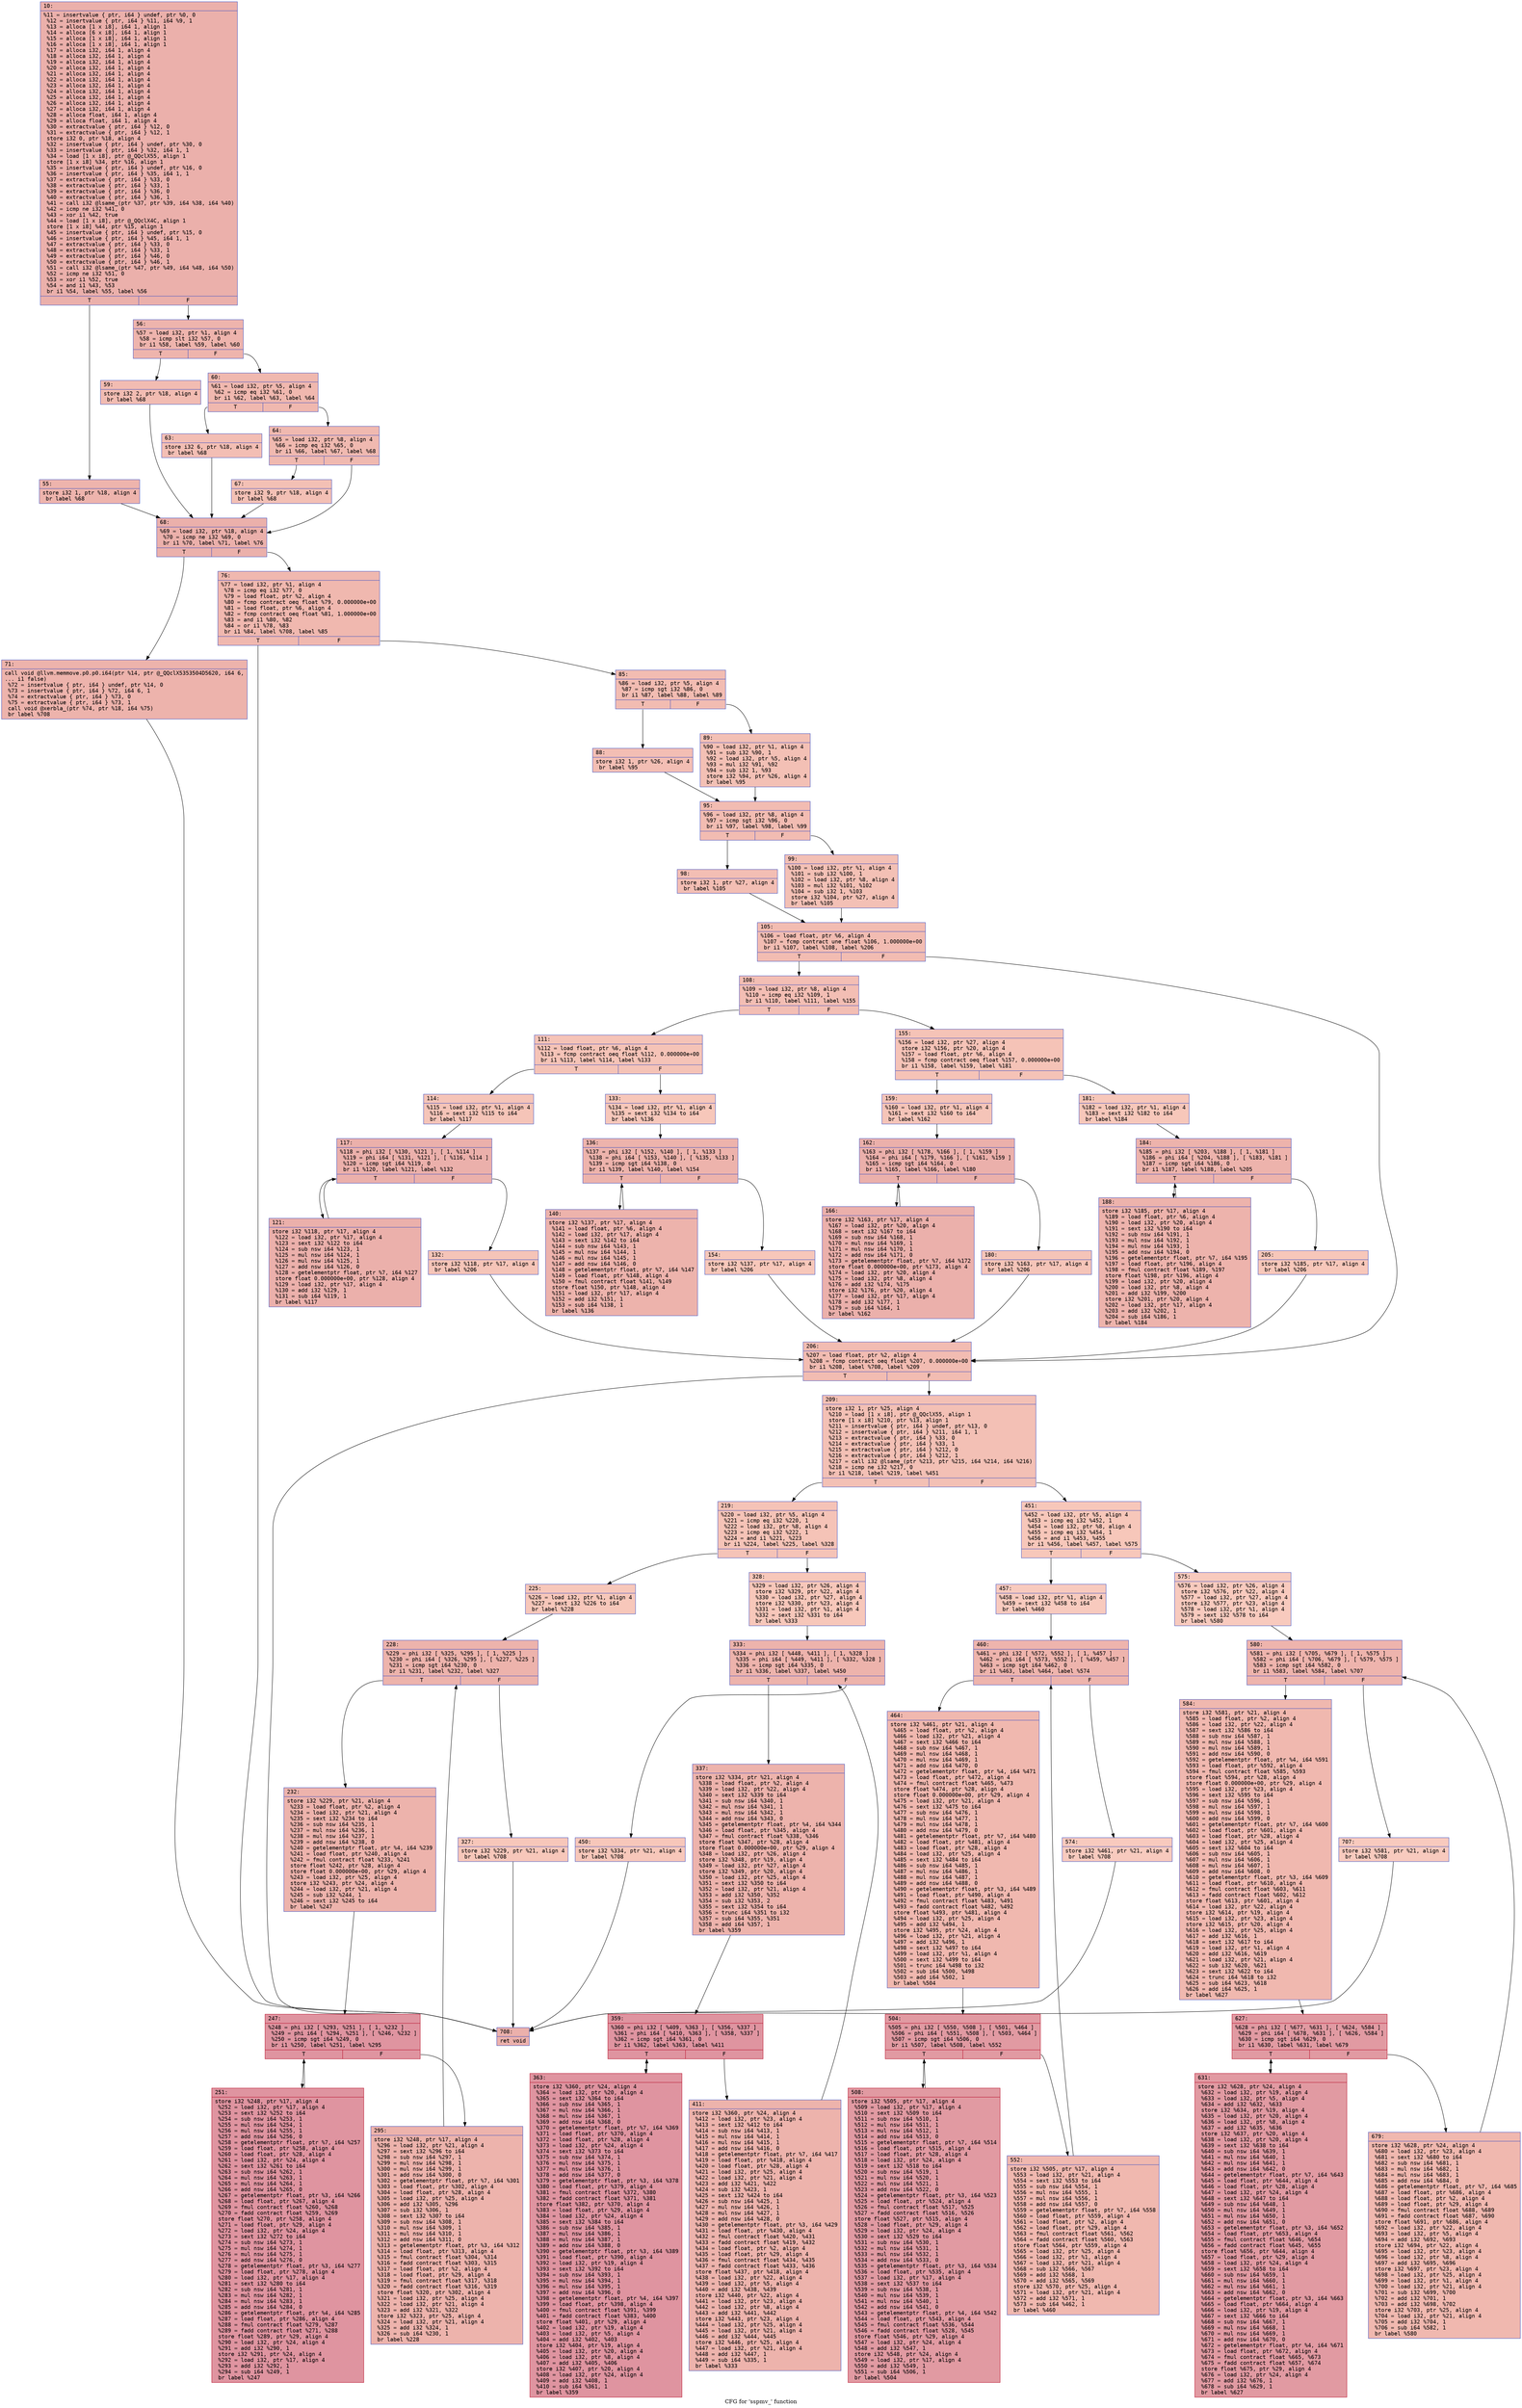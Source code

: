 digraph "CFG for 'sspmv_' function" {
	label="CFG for 'sspmv_' function";

	Node0x55ee104aeaa0 [shape=record,color="#3d50c3ff", style=filled, fillcolor="#d24b4070" fontname="Courier",label="{10:\l|  %11 = insertvalue \{ ptr, i64 \} undef, ptr %0, 0\l  %12 = insertvalue \{ ptr, i64 \} %11, i64 %9, 1\l  %13 = alloca [1 x i8], i64 1, align 1\l  %14 = alloca [6 x i8], i64 1, align 1\l  %15 = alloca [1 x i8], i64 1, align 1\l  %16 = alloca [1 x i8], i64 1, align 1\l  %17 = alloca i32, i64 1, align 4\l  %18 = alloca i32, i64 1, align 4\l  %19 = alloca i32, i64 1, align 4\l  %20 = alloca i32, i64 1, align 4\l  %21 = alloca i32, i64 1, align 4\l  %22 = alloca i32, i64 1, align 4\l  %23 = alloca i32, i64 1, align 4\l  %24 = alloca i32, i64 1, align 4\l  %25 = alloca i32, i64 1, align 4\l  %26 = alloca i32, i64 1, align 4\l  %27 = alloca i32, i64 1, align 4\l  %28 = alloca float, i64 1, align 4\l  %29 = alloca float, i64 1, align 4\l  %30 = extractvalue \{ ptr, i64 \} %12, 0\l  %31 = extractvalue \{ ptr, i64 \} %12, 1\l  store i32 0, ptr %18, align 4\l  %32 = insertvalue \{ ptr, i64 \} undef, ptr %30, 0\l  %33 = insertvalue \{ ptr, i64 \} %32, i64 1, 1\l  %34 = load [1 x i8], ptr @_QQclX55, align 1\l  store [1 x i8] %34, ptr %16, align 1\l  %35 = insertvalue \{ ptr, i64 \} undef, ptr %16, 0\l  %36 = insertvalue \{ ptr, i64 \} %35, i64 1, 1\l  %37 = extractvalue \{ ptr, i64 \} %33, 0\l  %38 = extractvalue \{ ptr, i64 \} %33, 1\l  %39 = extractvalue \{ ptr, i64 \} %36, 0\l  %40 = extractvalue \{ ptr, i64 \} %36, 1\l  %41 = call i32 @lsame_(ptr %37, ptr %39, i64 %38, i64 %40)\l  %42 = icmp ne i32 %41, 0\l  %43 = xor i1 %42, true\l  %44 = load [1 x i8], ptr @_QQclX4C, align 1\l  store [1 x i8] %44, ptr %15, align 1\l  %45 = insertvalue \{ ptr, i64 \} undef, ptr %15, 0\l  %46 = insertvalue \{ ptr, i64 \} %45, i64 1, 1\l  %47 = extractvalue \{ ptr, i64 \} %33, 0\l  %48 = extractvalue \{ ptr, i64 \} %33, 1\l  %49 = extractvalue \{ ptr, i64 \} %46, 0\l  %50 = extractvalue \{ ptr, i64 \} %46, 1\l  %51 = call i32 @lsame_(ptr %47, ptr %49, i64 %48, i64 %50)\l  %52 = icmp ne i32 %51, 0\l  %53 = xor i1 %52, true\l  %54 = and i1 %43, %53\l  br i1 %54, label %55, label %56\l|{<s0>T|<s1>F}}"];
	Node0x55ee104aeaa0:s0 -> Node0x55ee104b2850[tooltip="10 -> 55\nProbability 50.00%" ];
	Node0x55ee104aeaa0:s1 -> Node0x55ee104b28a0[tooltip="10 -> 56\nProbability 50.00%" ];
	Node0x55ee104b2850 [shape=record,color="#3d50c3ff", style=filled, fillcolor="#d8564670" fontname="Courier",label="{55:\l|  store i32 1, ptr %18, align 4\l  br label %68\l}"];
	Node0x55ee104b2850 -> Node0x55ee104b2a40[tooltip="55 -> 68\nProbability 100.00%" ];
	Node0x55ee104b28a0 [shape=record,color="#3d50c3ff", style=filled, fillcolor="#d8564670" fontname="Courier",label="{56:\l|  %57 = load i32, ptr %1, align 4\l  %58 = icmp slt i32 %57, 0\l  br i1 %58, label %59, label %60\l|{<s0>T|<s1>F}}"];
	Node0x55ee104b28a0:s0 -> Node0x55ee104b2c10[tooltip="56 -> 59\nProbability 37.50%" ];
	Node0x55ee104b28a0:s1 -> Node0x55ee104b2c60[tooltip="56 -> 60\nProbability 62.50%" ];
	Node0x55ee104b2c10 [shape=record,color="#3d50c3ff", style=filled, fillcolor="#e1675170" fontname="Courier",label="{59:\l|  store i32 2, ptr %18, align 4\l  br label %68\l}"];
	Node0x55ee104b2c10 -> Node0x55ee104b2a40[tooltip="59 -> 68\nProbability 100.00%" ];
	Node0x55ee104b2c60 [shape=record,color="#3d50c3ff", style=filled, fillcolor="#dc5d4a70" fontname="Courier",label="{60:\l|  %61 = load i32, ptr %5, align 4\l  %62 = icmp eq i32 %61, 0\l  br i1 %62, label %63, label %64\l|{<s0>T|<s1>F}}"];
	Node0x55ee104b2c60:s0 -> Node0x55ee104b2f80[tooltip="60 -> 63\nProbability 37.50%" ];
	Node0x55ee104b2c60:s1 -> Node0x55ee104b2fd0[tooltip="60 -> 64\nProbability 62.50%" ];
	Node0x55ee104b2f80 [shape=record,color="#3d50c3ff", style=filled, fillcolor="#e36c5570" fontname="Courier",label="{63:\l|  store i32 6, ptr %18, align 4\l  br label %68\l}"];
	Node0x55ee104b2f80 -> Node0x55ee104b2a40[tooltip="63 -> 68\nProbability 100.00%" ];
	Node0x55ee104b2fd0 [shape=record,color="#3d50c3ff", style=filled, fillcolor="#de614d70" fontname="Courier",label="{64:\l|  %65 = load i32, ptr %8, align 4\l  %66 = icmp eq i32 %65, 0\l  br i1 %66, label %67, label %68\l|{<s0>T|<s1>F}}"];
	Node0x55ee104b2fd0:s0 -> Node0x55ee104b32f0[tooltip="64 -> 67\nProbability 37.50%" ];
	Node0x55ee104b2fd0:s1 -> Node0x55ee104b2a40[tooltip="64 -> 68\nProbability 62.50%" ];
	Node0x55ee104b32f0 [shape=record,color="#3d50c3ff", style=filled, fillcolor="#e5705870" fontname="Courier",label="{67:\l|  store i32 9, ptr %18, align 4\l  br label %68\l}"];
	Node0x55ee104b32f0 -> Node0x55ee104b2a40[tooltip="67 -> 68\nProbability 100.00%" ];
	Node0x55ee104b2a40 [shape=record,color="#3d50c3ff", style=filled, fillcolor="#d24b4070" fontname="Courier",label="{68:\l|  %69 = load i32, ptr %18, align 4\l  %70 = icmp ne i32 %69, 0\l  br i1 %70, label %71, label %76\l|{<s0>T|<s1>F}}"];
	Node0x55ee104b2a40:s0 -> Node0x55ee104b3610[tooltip="68 -> 71\nProbability 62.50%" ];
	Node0x55ee104b2a40:s1 -> Node0x55ee104b3660[tooltip="68 -> 76\nProbability 37.50%" ];
	Node0x55ee104b3610 [shape=record,color="#3d50c3ff", style=filled, fillcolor="#d6524470" fontname="Courier",label="{71:\l|  call void @llvm.memmove.p0.p0.i64(ptr %14, ptr @_QQclX5353504D5620, i64 6,\l... i1 false)\l  %72 = insertvalue \{ ptr, i64 \} undef, ptr %14, 0\l  %73 = insertvalue \{ ptr, i64 \} %72, i64 6, 1\l  %74 = extractvalue \{ ptr, i64 \} %73, 0\l  %75 = extractvalue \{ ptr, i64 \} %73, 1\l  call void @xerbla_(ptr %74, ptr %18, i64 %75)\l  br label %708\l}"];
	Node0x55ee104b3610 -> Node0x55ee104b3c60[tooltip="71 -> 708\nProbability 100.00%" ];
	Node0x55ee104b3660 [shape=record,color="#3d50c3ff", style=filled, fillcolor="#dc5d4a70" fontname="Courier",label="{76:\l|  %77 = load i32, ptr %1, align 4\l  %78 = icmp eq i32 %77, 0\l  %79 = load float, ptr %2, align 4\l  %80 = fcmp contract oeq float %79, 0.000000e+00\l  %81 = load float, ptr %6, align 4\l  %82 = fcmp contract oeq float %81, 1.000000e+00\l  %83 = and i1 %80, %82\l  %84 = or i1 %78, %83\l  br i1 %84, label %708, label %85\l|{<s0>T|<s1>F}}"];
	Node0x55ee104b3660:s0 -> Node0x55ee104b3c60[tooltip="76 -> 708\nProbability 50.00%" ];
	Node0x55ee104b3660:s1 -> Node0x55ee104b4170[tooltip="76 -> 85\nProbability 50.00%" ];
	Node0x55ee104b4170 [shape=record,color="#3d50c3ff", style=filled, fillcolor="#e1675170" fontname="Courier",label="{85:\l|  %86 = load i32, ptr %5, align 4\l  %87 = icmp sgt i32 %86, 0\l  br i1 %87, label %88, label %89\l|{<s0>T|<s1>F}}"];
	Node0x55ee104b4170:s0 -> Node0x55ee104b4380[tooltip="85 -> 88\nProbability 62.50%" ];
	Node0x55ee104b4170:s1 -> Node0x55ee104b43d0[tooltip="85 -> 89\nProbability 37.50%" ];
	Node0x55ee104b4380 [shape=record,color="#3d50c3ff", style=filled, fillcolor="#e36c5570" fontname="Courier",label="{88:\l|  store i32 1, ptr %26, align 4\l  br label %95\l}"];
	Node0x55ee104b4380 -> Node0x55ee104b4570[tooltip="88 -> 95\nProbability 100.00%" ];
	Node0x55ee104b43d0 [shape=record,color="#3d50c3ff", style=filled, fillcolor="#e5705870" fontname="Courier",label="{89:\l|  %90 = load i32, ptr %1, align 4\l  %91 = sub i32 %90, 1\l  %92 = load i32, ptr %5, align 4\l  %93 = mul i32 %91, %92\l  %94 = sub i32 1, %93\l  store i32 %94, ptr %26, align 4\l  br label %95\l}"];
	Node0x55ee104b43d0 -> Node0x55ee104b4570[tooltip="89 -> 95\nProbability 100.00%" ];
	Node0x55ee104b4570 [shape=record,color="#3d50c3ff", style=filled, fillcolor="#e1675170" fontname="Courier",label="{95:\l|  %96 = load i32, ptr %8, align 4\l  %97 = icmp sgt i32 %96, 0\l  br i1 %97, label %98, label %99\l|{<s0>T|<s1>F}}"];
	Node0x55ee104b4570:s0 -> Node0x55ee104b1ca0[tooltip="95 -> 98\nProbability 62.50%" ];
	Node0x55ee104b4570:s1 -> Node0x55ee104b1cf0[tooltip="95 -> 99\nProbability 37.50%" ];
	Node0x55ee104b1ca0 [shape=record,color="#3d50c3ff", style=filled, fillcolor="#e36c5570" fontname="Courier",label="{98:\l|  store i32 1, ptr %27, align 4\l  br label %105\l}"];
	Node0x55ee104b1ca0 -> Node0x55ee104b1e90[tooltip="98 -> 105\nProbability 100.00%" ];
	Node0x55ee104b1cf0 [shape=record,color="#3d50c3ff", style=filled, fillcolor="#e5705870" fontname="Courier",label="{99:\l|  %100 = load i32, ptr %1, align 4\l  %101 = sub i32 %100, 1\l  %102 = load i32, ptr %8, align 4\l  %103 = mul i32 %101, %102\l  %104 = sub i32 1, %103\l  store i32 %104, ptr %27, align 4\l  br label %105\l}"];
	Node0x55ee104b1cf0 -> Node0x55ee104b1e90[tooltip="99 -> 105\nProbability 100.00%" ];
	Node0x55ee104b1e90 [shape=record,color="#3d50c3ff", style=filled, fillcolor="#e1675170" fontname="Courier",label="{105:\l|  %106 = load float, ptr %6, align 4\l  %107 = fcmp contract une float %106, 1.000000e+00\l  br i1 %107, label %108, label %206\l|{<s0>T|<s1>F}}"];
	Node0x55ee104b1e90:s0 -> Node0x55ee104b5a90[tooltip="105 -> 108\nProbability 62.50%" ];
	Node0x55ee104b1e90:s1 -> Node0x55ee104b5ae0[tooltip="105 -> 206\nProbability 37.50%" ];
	Node0x55ee104b5a90 [shape=record,color="#3d50c3ff", style=filled, fillcolor="#e36c5570" fontname="Courier",label="{108:\l|  %109 = load i32, ptr %8, align 4\l  %110 = icmp eq i32 %109, 1\l  br i1 %110, label %111, label %155\l|{<s0>T|<s1>F}}"];
	Node0x55ee104b5a90:s0 -> Node0x55ee104b5cf0[tooltip="108 -> 111\nProbability 50.00%" ];
	Node0x55ee104b5a90:s1 -> Node0x55ee104b5d40[tooltip="108 -> 155\nProbability 50.00%" ];
	Node0x55ee104b5cf0 [shape=record,color="#3d50c3ff", style=filled, fillcolor="#e8765c70" fontname="Courier",label="{111:\l|  %112 = load float, ptr %6, align 4\l  %113 = fcmp contract oeq float %112, 0.000000e+00\l  br i1 %113, label %114, label %133\l|{<s0>T|<s1>F}}"];
	Node0x55ee104b5cf0:s0 -> Node0x55ee104b5f50[tooltip="111 -> 114\nProbability 62.50%" ];
	Node0x55ee104b5cf0:s1 -> Node0x55ee104b5fa0[tooltip="111 -> 133\nProbability 37.50%" ];
	Node0x55ee104b5f50 [shape=record,color="#3d50c3ff", style=filled, fillcolor="#e97a5f70" fontname="Courier",label="{114:\l|  %115 = load i32, ptr %1, align 4\l  %116 = sext i32 %115 to i64\l  br label %117\l}"];
	Node0x55ee104b5f50 -> Node0x55ee104b6190[tooltip="114 -> 117\nProbability 100.00%" ];
	Node0x55ee104b6190 [shape=record,color="#3d50c3ff", style=filled, fillcolor="#d24b4070" fontname="Courier",label="{117:\l|  %118 = phi i32 [ %130, %121 ], [ 1, %114 ]\l  %119 = phi i64 [ %131, %121 ], [ %116, %114 ]\l  %120 = icmp sgt i64 %119, 0\l  br i1 %120, label %121, label %132\l|{<s0>T|<s1>F}}"];
	Node0x55ee104b6190:s0 -> Node0x55ee104b6250[tooltip="117 -> 121\nProbability 96.88%" ];
	Node0x55ee104b6190:s1 -> Node0x55ee104b64b0[tooltip="117 -> 132\nProbability 3.12%" ];
	Node0x55ee104b6250 [shape=record,color="#3d50c3ff", style=filled, fillcolor="#d24b4070" fontname="Courier",label="{121:\l|  store i32 %118, ptr %17, align 4\l  %122 = load i32, ptr %17, align 4\l  %123 = sext i32 %122 to i64\l  %124 = sub nsw i64 %123, 1\l  %125 = mul nsw i64 %124, 1\l  %126 = mul nsw i64 %125, 1\l  %127 = add nsw i64 %126, 0\l  %128 = getelementptr float, ptr %7, i64 %127\l  store float 0.000000e+00, ptr %128, align 4\l  %129 = load i32, ptr %17, align 4\l  %130 = add i32 %129, 1\l  %131 = sub i64 %119, 1\l  br label %117\l}"];
	Node0x55ee104b6250 -> Node0x55ee104b6190[tooltip="121 -> 117\nProbability 100.00%" ];
	Node0x55ee104b64b0 [shape=record,color="#3d50c3ff", style=filled, fillcolor="#e97a5f70" fontname="Courier",label="{132:\l|  store i32 %118, ptr %17, align 4\l  br label %206\l}"];
	Node0x55ee104b64b0 -> Node0x55ee104b5ae0[tooltip="132 -> 206\nProbability 100.00%" ];
	Node0x55ee104b5fa0 [shape=record,color="#3d50c3ff", style=filled, fillcolor="#ec7f6370" fontname="Courier",label="{133:\l|  %134 = load i32, ptr %1, align 4\l  %135 = sext i32 %134 to i64\l  br label %136\l}"];
	Node0x55ee104b5fa0 -> Node0x55ee104b6ed0[tooltip="133 -> 136\nProbability 100.00%" ];
	Node0x55ee104b6ed0 [shape=record,color="#3d50c3ff", style=filled, fillcolor="#d6524470" fontname="Courier",label="{136:\l|  %137 = phi i32 [ %152, %140 ], [ 1, %133 ]\l  %138 = phi i64 [ %153, %140 ], [ %135, %133 ]\l  %139 = icmp sgt i64 %138, 0\l  br i1 %139, label %140, label %154\l|{<s0>T|<s1>F}}"];
	Node0x55ee104b6ed0:s0 -> Node0x55ee104b6f90[tooltip="136 -> 140\nProbability 96.88%" ];
	Node0x55ee104b6ed0:s1 -> Node0x55ee104b71f0[tooltip="136 -> 154\nProbability 3.12%" ];
	Node0x55ee104b6f90 [shape=record,color="#3d50c3ff", style=filled, fillcolor="#d6524470" fontname="Courier",label="{140:\l|  store i32 %137, ptr %17, align 4\l  %141 = load float, ptr %6, align 4\l  %142 = load i32, ptr %17, align 4\l  %143 = sext i32 %142 to i64\l  %144 = sub nsw i64 %143, 1\l  %145 = mul nsw i64 %144, 1\l  %146 = mul nsw i64 %145, 1\l  %147 = add nsw i64 %146, 0\l  %148 = getelementptr float, ptr %7, i64 %147\l  %149 = load float, ptr %148, align 4\l  %150 = fmul contract float %141, %149\l  store float %150, ptr %148, align 4\l  %151 = load i32, ptr %17, align 4\l  %152 = add i32 %151, 1\l  %153 = sub i64 %138, 1\l  br label %136\l}"];
	Node0x55ee104b6f90 -> Node0x55ee104b6ed0[tooltip="140 -> 136\nProbability 100.00%" ];
	Node0x55ee104b71f0 [shape=record,color="#3d50c3ff", style=filled, fillcolor="#ec7f6370" fontname="Courier",label="{154:\l|  store i32 %137, ptr %17, align 4\l  br label %206\l}"];
	Node0x55ee104b71f0 -> Node0x55ee104b5ae0[tooltip="154 -> 206\nProbability 100.00%" ];
	Node0x55ee104b5d40 [shape=record,color="#3d50c3ff", style=filled, fillcolor="#e8765c70" fontname="Courier",label="{155:\l|  %156 = load i32, ptr %27, align 4\l  store i32 %156, ptr %20, align 4\l  %157 = load float, ptr %6, align 4\l  %158 = fcmp contract oeq float %157, 0.000000e+00\l  br i1 %158, label %159, label %181\l|{<s0>T|<s1>F}}"];
	Node0x55ee104b5d40:s0 -> Node0x55ee104b7ee0[tooltip="155 -> 159\nProbability 62.50%" ];
	Node0x55ee104b5d40:s1 -> Node0x55ee104b7f30[tooltip="155 -> 181\nProbability 37.50%" ];
	Node0x55ee104b7ee0 [shape=record,color="#3d50c3ff", style=filled, fillcolor="#e97a5f70" fontname="Courier",label="{159:\l|  %160 = load i32, ptr %1, align 4\l  %161 = sext i32 %160 to i64\l  br label %162\l}"];
	Node0x55ee104b7ee0 -> Node0x55ee104b8120[tooltip="159 -> 162\nProbability 100.00%" ];
	Node0x55ee104b8120 [shape=record,color="#3d50c3ff", style=filled, fillcolor="#d24b4070" fontname="Courier",label="{162:\l|  %163 = phi i32 [ %178, %166 ], [ 1, %159 ]\l  %164 = phi i64 [ %179, %166 ], [ %161, %159 ]\l  %165 = icmp sgt i64 %164, 0\l  br i1 %165, label %166, label %180\l|{<s0>T|<s1>F}}"];
	Node0x55ee104b8120:s0 -> Node0x55ee104b81e0[tooltip="162 -> 166\nProbability 96.88%" ];
	Node0x55ee104b8120:s1 -> Node0x55ee104b8440[tooltip="162 -> 180\nProbability 3.12%" ];
	Node0x55ee104b81e0 [shape=record,color="#3d50c3ff", style=filled, fillcolor="#d24b4070" fontname="Courier",label="{166:\l|  store i32 %163, ptr %17, align 4\l  %167 = load i32, ptr %20, align 4\l  %168 = sext i32 %167 to i64\l  %169 = sub nsw i64 %168, 1\l  %170 = mul nsw i64 %169, 1\l  %171 = mul nsw i64 %170, 1\l  %172 = add nsw i64 %171, 0\l  %173 = getelementptr float, ptr %7, i64 %172\l  store float 0.000000e+00, ptr %173, align 4\l  %174 = load i32, ptr %20, align 4\l  %175 = load i32, ptr %8, align 4\l  %176 = add i32 %174, %175\l  store i32 %176, ptr %20, align 4\l  %177 = load i32, ptr %17, align 4\l  %178 = add i32 %177, 1\l  %179 = sub i64 %164, 1\l  br label %162\l}"];
	Node0x55ee104b81e0 -> Node0x55ee104b8120[tooltip="166 -> 162\nProbability 100.00%" ];
	Node0x55ee104b8440 [shape=record,color="#3d50c3ff", style=filled, fillcolor="#e97a5f70" fontname="Courier",label="{180:\l|  store i32 %163, ptr %17, align 4\l  br label %206\l}"];
	Node0x55ee104b8440 -> Node0x55ee104b5ae0[tooltip="180 -> 206\nProbability 100.00%" ];
	Node0x55ee104b7f30 [shape=record,color="#3d50c3ff", style=filled, fillcolor="#ec7f6370" fontname="Courier",label="{181:\l|  %182 = load i32, ptr %1, align 4\l  %183 = sext i32 %182 to i64\l  br label %184\l}"];
	Node0x55ee104b7f30 -> Node0x55ee104b9090[tooltip="181 -> 184\nProbability 100.00%" ];
	Node0x55ee104b9090 [shape=record,color="#3d50c3ff", style=filled, fillcolor="#d6524470" fontname="Courier",label="{184:\l|  %185 = phi i32 [ %203, %188 ], [ 1, %181 ]\l  %186 = phi i64 [ %204, %188 ], [ %183, %181 ]\l  %187 = icmp sgt i64 %186, 0\l  br i1 %187, label %188, label %205\l|{<s0>T|<s1>F}}"];
	Node0x55ee104b9090:s0 -> Node0x55ee104b9150[tooltip="184 -> 188\nProbability 96.88%" ];
	Node0x55ee104b9090:s1 -> Node0x55ee104b93b0[tooltip="184 -> 205\nProbability 3.12%" ];
	Node0x55ee104b9150 [shape=record,color="#3d50c3ff", style=filled, fillcolor="#d6524470" fontname="Courier",label="{188:\l|  store i32 %185, ptr %17, align 4\l  %189 = load float, ptr %6, align 4\l  %190 = load i32, ptr %20, align 4\l  %191 = sext i32 %190 to i64\l  %192 = sub nsw i64 %191, 1\l  %193 = mul nsw i64 %192, 1\l  %194 = mul nsw i64 %193, 1\l  %195 = add nsw i64 %194, 0\l  %196 = getelementptr float, ptr %7, i64 %195\l  %197 = load float, ptr %196, align 4\l  %198 = fmul contract float %189, %197\l  store float %198, ptr %196, align 4\l  %199 = load i32, ptr %20, align 4\l  %200 = load i32, ptr %8, align 4\l  %201 = add i32 %199, %200\l  store i32 %201, ptr %20, align 4\l  %202 = load i32, ptr %17, align 4\l  %203 = add i32 %202, 1\l  %204 = sub i64 %186, 1\l  br label %184\l}"];
	Node0x55ee104b9150 -> Node0x55ee104b9090[tooltip="188 -> 184\nProbability 100.00%" ];
	Node0x55ee104b93b0 [shape=record,color="#3d50c3ff", style=filled, fillcolor="#ec7f6370" fontname="Courier",label="{205:\l|  store i32 %185, ptr %17, align 4\l  br label %206\l}"];
	Node0x55ee104b93b0 -> Node0x55ee104b5ae0[tooltip="205 -> 206\nProbability 100.00%" ];
	Node0x55ee104b5ae0 [shape=record,color="#3d50c3ff", style=filled, fillcolor="#e1675170" fontname="Courier",label="{206:\l|  %207 = load float, ptr %2, align 4\l  %208 = fcmp contract oeq float %207, 0.000000e+00\l  br i1 %208, label %708, label %209\l|{<s0>T|<s1>F}}"];
	Node0x55ee104b5ae0:s0 -> Node0x55ee104b3c60[tooltip="206 -> 708\nProbability 62.50%" ];
	Node0x55ee104b5ae0:s1 -> Node0x55ee104b54e0[tooltip="206 -> 209\nProbability 37.50%" ];
	Node0x55ee104b54e0 [shape=record,color="#3d50c3ff", style=filled, fillcolor="#e5705870" fontname="Courier",label="{209:\l|  store i32 1, ptr %25, align 4\l  %210 = load [1 x i8], ptr @_QQclX55, align 1\l  store [1 x i8] %210, ptr %13, align 1\l  %211 = insertvalue \{ ptr, i64 \} undef, ptr %13, 0\l  %212 = insertvalue \{ ptr, i64 \} %211, i64 1, 1\l  %213 = extractvalue \{ ptr, i64 \} %33, 0\l  %214 = extractvalue \{ ptr, i64 \} %33, 1\l  %215 = extractvalue \{ ptr, i64 \} %212, 0\l  %216 = extractvalue \{ ptr, i64 \} %212, 1\l  %217 = call i32 @lsame_(ptr %213, ptr %215, i64 %214, i64 %216)\l  %218 = icmp ne i32 %217, 0\l  br i1 %218, label %219, label %451\l|{<s0>T|<s1>F}}"];
	Node0x55ee104b54e0:s0 -> Node0x55ee104bba10[tooltip="209 -> 219\nProbability 62.50%" ];
	Node0x55ee104b54e0:s1 -> Node0x55ee104bba60[tooltip="209 -> 451\nProbability 37.50%" ];
	Node0x55ee104bba10 [shape=record,color="#3d50c3ff", style=filled, fillcolor="#e8765c70" fontname="Courier",label="{219:\l|  %220 = load i32, ptr %5, align 4\l  %221 = icmp eq i32 %220, 1\l  %222 = load i32, ptr %8, align 4\l  %223 = icmp eq i32 %222, 1\l  %224 = and i1 %221, %223\l  br i1 %224, label %225, label %328\l|{<s0>T|<s1>F}}"];
	Node0x55ee104bba10:s0 -> Node0x55ee104bbe10[tooltip="219 -> 225\nProbability 50.00%" ];
	Node0x55ee104bba10:s1 -> Node0x55ee104bbe60[tooltip="219 -> 328\nProbability 50.00%" ];
	Node0x55ee104bbe10 [shape=record,color="#3d50c3ff", style=filled, fillcolor="#ec7f6370" fontname="Courier",label="{225:\l|  %226 = load i32, ptr %1, align 4\l  %227 = sext i32 %226 to i64\l  br label %228\l}"];
	Node0x55ee104bbe10 -> Node0x55ee104bc050[tooltip="225 -> 228\nProbability 100.00%" ];
	Node0x55ee104bc050 [shape=record,color="#3d50c3ff", style=filled, fillcolor="#d6524470" fontname="Courier",label="{228:\l|  %229 = phi i32 [ %325, %295 ], [ 1, %225 ]\l  %230 = phi i64 [ %326, %295 ], [ %227, %225 ]\l  %231 = icmp sgt i64 %230, 0\l  br i1 %231, label %232, label %327\l|{<s0>T|<s1>F}}"];
	Node0x55ee104bc050:s0 -> Node0x55ee104bc370[tooltip="228 -> 232\nProbability 96.88%" ];
	Node0x55ee104bc050:s1 -> Node0x55ee104bc3c0[tooltip="228 -> 327\nProbability 3.12%" ];
	Node0x55ee104bc370 [shape=record,color="#3d50c3ff", style=filled, fillcolor="#d6524470" fontname="Courier",label="{232:\l|  store i32 %229, ptr %21, align 4\l  %233 = load float, ptr %2, align 4\l  %234 = load i32, ptr %21, align 4\l  %235 = sext i32 %234 to i64\l  %236 = sub nsw i64 %235, 1\l  %237 = mul nsw i64 %236, 1\l  %238 = mul nsw i64 %237, 1\l  %239 = add nsw i64 %238, 0\l  %240 = getelementptr float, ptr %4, i64 %239\l  %241 = load float, ptr %240, align 4\l  %242 = fmul contract float %233, %241\l  store float %242, ptr %28, align 4\l  store float 0.000000e+00, ptr %29, align 4\l  %243 = load i32, ptr %25, align 4\l  store i32 %243, ptr %24, align 4\l  %244 = load i32, ptr %21, align 4\l  %245 = sub i32 %244, 1\l  %246 = sext i32 %245 to i64\l  br label %247\l}"];
	Node0x55ee104bc370 -> Node0x55ee104bcea0[tooltip="232 -> 247\nProbability 100.00%" ];
	Node0x55ee104bcea0 [shape=record,color="#b70d28ff", style=filled, fillcolor="#b70d2870" fontname="Courier",label="{247:\l|  %248 = phi i32 [ %293, %251 ], [ 1, %232 ]\l  %249 = phi i64 [ %294, %251 ], [ %246, %232 ]\l  %250 = icmp sgt i64 %249, 0\l  br i1 %250, label %251, label %295\l|{<s0>T|<s1>F}}"];
	Node0x55ee104bcea0:s0 -> Node0x55ee104bcf60[tooltip="247 -> 251\nProbability 96.88%" ];
	Node0x55ee104bcea0:s1 -> Node0x55ee104bc110[tooltip="247 -> 295\nProbability 3.12%" ];
	Node0x55ee104bcf60 [shape=record,color="#b70d28ff", style=filled, fillcolor="#b70d2870" fontname="Courier",label="{251:\l|  store i32 %248, ptr %17, align 4\l  %252 = load i32, ptr %17, align 4\l  %253 = sext i32 %252 to i64\l  %254 = sub nsw i64 %253, 1\l  %255 = mul nsw i64 %254, 1\l  %256 = mul nsw i64 %255, 1\l  %257 = add nsw i64 %256, 0\l  %258 = getelementptr float, ptr %7, i64 %257\l  %259 = load float, ptr %258, align 4\l  %260 = load float, ptr %28, align 4\l  %261 = load i32, ptr %24, align 4\l  %262 = sext i32 %261 to i64\l  %263 = sub nsw i64 %262, 1\l  %264 = mul nsw i64 %263, 1\l  %265 = mul nsw i64 %264, 1\l  %266 = add nsw i64 %265, 0\l  %267 = getelementptr float, ptr %3, i64 %266\l  %268 = load float, ptr %267, align 4\l  %269 = fmul contract float %260, %268\l  %270 = fadd contract float %259, %269\l  store float %270, ptr %258, align 4\l  %271 = load float, ptr %29, align 4\l  %272 = load i32, ptr %24, align 4\l  %273 = sext i32 %272 to i64\l  %274 = sub nsw i64 %273, 1\l  %275 = mul nsw i64 %274, 1\l  %276 = mul nsw i64 %275, 1\l  %277 = add nsw i64 %276, 0\l  %278 = getelementptr float, ptr %3, i64 %277\l  %279 = load float, ptr %278, align 4\l  %280 = load i32, ptr %17, align 4\l  %281 = sext i32 %280 to i64\l  %282 = sub nsw i64 %281, 1\l  %283 = mul nsw i64 %282, 1\l  %284 = mul nsw i64 %283, 1\l  %285 = add nsw i64 %284, 0\l  %286 = getelementptr float, ptr %4, i64 %285\l  %287 = load float, ptr %286, align 4\l  %288 = fmul contract float %279, %287\l  %289 = fadd contract float %271, %288\l  store float %289, ptr %29, align 4\l  %290 = load i32, ptr %24, align 4\l  %291 = add i32 %290, 1\l  store i32 %291, ptr %24, align 4\l  %292 = load i32, ptr %17, align 4\l  %293 = add i32 %292, 1\l  %294 = sub i64 %249, 1\l  br label %247\l}"];
	Node0x55ee104bcf60 -> Node0x55ee104bcea0[tooltip="251 -> 247\nProbability 100.00%" ];
	Node0x55ee104bc110 [shape=record,color="#3d50c3ff", style=filled, fillcolor="#d6524470" fontname="Courier",label="{295:\l|  store i32 %248, ptr %17, align 4\l  %296 = load i32, ptr %21, align 4\l  %297 = sext i32 %296 to i64\l  %298 = sub nsw i64 %297, 1\l  %299 = mul nsw i64 %298, 1\l  %300 = mul nsw i64 %299, 1\l  %301 = add nsw i64 %300, 0\l  %302 = getelementptr float, ptr %7, i64 %301\l  %303 = load float, ptr %302, align 4\l  %304 = load float, ptr %28, align 4\l  %305 = load i32, ptr %25, align 4\l  %306 = add i32 %305, %296\l  %307 = sub i32 %306, 1\l  %308 = sext i32 %307 to i64\l  %309 = sub nsw i64 %308, 1\l  %310 = mul nsw i64 %309, 1\l  %311 = mul nsw i64 %310, 1\l  %312 = add nsw i64 %311, 0\l  %313 = getelementptr float, ptr %3, i64 %312\l  %314 = load float, ptr %313, align 4\l  %315 = fmul contract float %304, %314\l  %316 = fadd contract float %303, %315\l  %317 = load float, ptr %2, align 4\l  %318 = load float, ptr %29, align 4\l  %319 = fmul contract float %317, %318\l  %320 = fadd contract float %316, %319\l  store float %320, ptr %302, align 4\l  %321 = load i32, ptr %25, align 4\l  %322 = load i32, ptr %21, align 4\l  %323 = add i32 %321, %322\l  store i32 %323, ptr %25, align 4\l  %324 = load i32, ptr %21, align 4\l  %325 = add i32 %324, 1\l  %326 = sub i64 %230, 1\l  br label %228\l}"];
	Node0x55ee104bc110 -> Node0x55ee104bc050[tooltip="295 -> 228\nProbability 100.00%" ];
	Node0x55ee104bc3c0 [shape=record,color="#3d50c3ff", style=filled, fillcolor="#ec7f6370" fontname="Courier",label="{327:\l|  store i32 %229, ptr %21, align 4\l  br label %708\l}"];
	Node0x55ee104bc3c0 -> Node0x55ee104b3c60[tooltip="327 -> 708\nProbability 100.00%" ];
	Node0x55ee104bbe60 [shape=record,color="#3d50c3ff", style=filled, fillcolor="#ec7f6370" fontname="Courier",label="{328:\l|  %329 = load i32, ptr %26, align 4\l  store i32 %329, ptr %22, align 4\l  %330 = load i32, ptr %27, align 4\l  store i32 %330, ptr %23, align 4\l  %331 = load i32, ptr %1, align 4\l  %332 = sext i32 %331 to i64\l  br label %333\l}"];
	Node0x55ee104bbe60 -> Node0x55ee104c03d0[tooltip="328 -> 333\nProbability 100.00%" ];
	Node0x55ee104c03d0 [shape=record,color="#3d50c3ff", style=filled, fillcolor="#d6524470" fontname="Courier",label="{333:\l|  %334 = phi i32 [ %448, %411 ], [ 1, %328 ]\l  %335 = phi i64 [ %449, %411 ], [ %332, %328 ]\l  %336 = icmp sgt i64 %335, 0\l  br i1 %336, label %337, label %450\l|{<s0>T|<s1>F}}"];
	Node0x55ee104c03d0:s0 -> Node0x55ee104c06f0[tooltip="333 -> 337\nProbability 96.88%" ];
	Node0x55ee104c03d0:s1 -> Node0x55ee104c0740[tooltip="333 -> 450\nProbability 3.12%" ];
	Node0x55ee104c06f0 [shape=record,color="#3d50c3ff", style=filled, fillcolor="#d6524470" fontname="Courier",label="{337:\l|  store i32 %334, ptr %21, align 4\l  %338 = load float, ptr %2, align 4\l  %339 = load i32, ptr %22, align 4\l  %340 = sext i32 %339 to i64\l  %341 = sub nsw i64 %340, 1\l  %342 = mul nsw i64 %341, 1\l  %343 = mul nsw i64 %342, 1\l  %344 = add nsw i64 %343, 0\l  %345 = getelementptr float, ptr %4, i64 %344\l  %346 = load float, ptr %345, align 4\l  %347 = fmul contract float %338, %346\l  store float %347, ptr %28, align 4\l  store float 0.000000e+00, ptr %29, align 4\l  %348 = load i32, ptr %26, align 4\l  store i32 %348, ptr %19, align 4\l  %349 = load i32, ptr %27, align 4\l  store i32 %349, ptr %20, align 4\l  %350 = load i32, ptr %25, align 4\l  %351 = sext i32 %350 to i64\l  %352 = load i32, ptr %21, align 4\l  %353 = add i32 %350, %352\l  %354 = sub i32 %353, 2\l  %355 = sext i32 %354 to i64\l  %356 = trunc i64 %351 to i32\l  %357 = sub i64 %355, %351\l  %358 = add i64 %357, 1\l  br label %359\l}"];
	Node0x55ee104c06f0 -> Node0x55ee104c1650[tooltip="337 -> 359\nProbability 100.00%" ];
	Node0x55ee104c1650 [shape=record,color="#b70d28ff", style=filled, fillcolor="#b70d2870" fontname="Courier",label="{359:\l|  %360 = phi i32 [ %409, %363 ], [ %356, %337 ]\l  %361 = phi i64 [ %410, %363 ], [ %358, %337 ]\l  %362 = icmp sgt i64 %361, 0\l  br i1 %362, label %363, label %411\l|{<s0>T|<s1>F}}"];
	Node0x55ee104c1650:s0 -> Node0x55ee104c1710[tooltip="359 -> 363\nProbability 96.88%" ];
	Node0x55ee104c1650:s1 -> Node0x55ee104c0490[tooltip="359 -> 411\nProbability 3.12%" ];
	Node0x55ee104c1710 [shape=record,color="#b70d28ff", style=filled, fillcolor="#b70d2870" fontname="Courier",label="{363:\l|  store i32 %360, ptr %24, align 4\l  %364 = load i32, ptr %20, align 4\l  %365 = sext i32 %364 to i64\l  %366 = sub nsw i64 %365, 1\l  %367 = mul nsw i64 %366, 1\l  %368 = mul nsw i64 %367, 1\l  %369 = add nsw i64 %368, 0\l  %370 = getelementptr float, ptr %7, i64 %369\l  %371 = load float, ptr %370, align 4\l  %372 = load float, ptr %28, align 4\l  %373 = load i32, ptr %24, align 4\l  %374 = sext i32 %373 to i64\l  %375 = sub nsw i64 %374, 1\l  %376 = mul nsw i64 %375, 1\l  %377 = mul nsw i64 %376, 1\l  %378 = add nsw i64 %377, 0\l  %379 = getelementptr float, ptr %3, i64 %378\l  %380 = load float, ptr %379, align 4\l  %381 = fmul contract float %372, %380\l  %382 = fadd contract float %371, %381\l  store float %382, ptr %370, align 4\l  %383 = load float, ptr %29, align 4\l  %384 = load i32, ptr %24, align 4\l  %385 = sext i32 %384 to i64\l  %386 = sub nsw i64 %385, 1\l  %387 = mul nsw i64 %386, 1\l  %388 = mul nsw i64 %387, 1\l  %389 = add nsw i64 %388, 0\l  %390 = getelementptr float, ptr %3, i64 %389\l  %391 = load float, ptr %390, align 4\l  %392 = load i32, ptr %19, align 4\l  %393 = sext i32 %392 to i64\l  %394 = sub nsw i64 %393, 1\l  %395 = mul nsw i64 %394, 1\l  %396 = mul nsw i64 %395, 1\l  %397 = add nsw i64 %396, 0\l  %398 = getelementptr float, ptr %4, i64 %397\l  %399 = load float, ptr %398, align 4\l  %400 = fmul contract float %391, %399\l  %401 = fadd contract float %383, %400\l  store float %401, ptr %29, align 4\l  %402 = load i32, ptr %19, align 4\l  %403 = load i32, ptr %5, align 4\l  %404 = add i32 %402, %403\l  store i32 %404, ptr %19, align 4\l  %405 = load i32, ptr %20, align 4\l  %406 = load i32, ptr %8, align 4\l  %407 = add i32 %405, %406\l  store i32 %407, ptr %20, align 4\l  %408 = load i32, ptr %24, align 4\l  %409 = add i32 %408, 1\l  %410 = sub i64 %361, 1\l  br label %359\l}"];
	Node0x55ee104c1710 -> Node0x55ee104c1650[tooltip="363 -> 359\nProbability 100.00%" ];
	Node0x55ee104c0490 [shape=record,color="#3d50c3ff", style=filled, fillcolor="#d6524470" fontname="Courier",label="{411:\l|  store i32 %360, ptr %24, align 4\l  %412 = load i32, ptr %23, align 4\l  %413 = sext i32 %412 to i64\l  %414 = sub nsw i64 %413, 1\l  %415 = mul nsw i64 %414, 1\l  %416 = mul nsw i64 %415, 1\l  %417 = add nsw i64 %416, 0\l  %418 = getelementptr float, ptr %7, i64 %417\l  %419 = load float, ptr %418, align 4\l  %420 = load float, ptr %28, align 4\l  %421 = load i32, ptr %25, align 4\l  %422 = load i32, ptr %21, align 4\l  %423 = add i32 %421, %422\l  %424 = sub i32 %423, 1\l  %425 = sext i32 %424 to i64\l  %426 = sub nsw i64 %425, 1\l  %427 = mul nsw i64 %426, 1\l  %428 = mul nsw i64 %427, 1\l  %429 = add nsw i64 %428, 0\l  %430 = getelementptr float, ptr %3, i64 %429\l  %431 = load float, ptr %430, align 4\l  %432 = fmul contract float %420, %431\l  %433 = fadd contract float %419, %432\l  %434 = load float, ptr %2, align 4\l  %435 = load float, ptr %29, align 4\l  %436 = fmul contract float %434, %435\l  %437 = fadd contract float %433, %436\l  store float %437, ptr %418, align 4\l  %438 = load i32, ptr %22, align 4\l  %439 = load i32, ptr %5, align 4\l  %440 = add i32 %438, %439\l  store i32 %440, ptr %22, align 4\l  %441 = load i32, ptr %23, align 4\l  %442 = load i32, ptr %8, align 4\l  %443 = add i32 %441, %442\l  store i32 %443, ptr %23, align 4\l  %444 = load i32, ptr %25, align 4\l  %445 = load i32, ptr %21, align 4\l  %446 = add i32 %444, %445\l  store i32 %446, ptr %25, align 4\l  %447 = load i32, ptr %21, align 4\l  %448 = add i32 %447, 1\l  %449 = sub i64 %335, 1\l  br label %333\l}"];
	Node0x55ee104c0490 -> Node0x55ee104c03d0[tooltip="411 -> 333\nProbability 100.00%" ];
	Node0x55ee104c0740 [shape=record,color="#3d50c3ff", style=filled, fillcolor="#ec7f6370" fontname="Courier",label="{450:\l|  store i32 %334, ptr %21, align 4\l  br label %708\l}"];
	Node0x55ee104c0740 -> Node0x55ee104b3c60[tooltip="450 -> 708\nProbability 100.00%" ];
	Node0x55ee104bba60 [shape=record,color="#3d50c3ff", style=filled, fillcolor="#ec7f6370" fontname="Courier",label="{451:\l|  %452 = load i32, ptr %5, align 4\l  %453 = icmp eq i32 %452, 1\l  %454 = load i32, ptr %8, align 4\l  %455 = icmp eq i32 %454, 1\l  %456 = and i1 %453, %455\l  br i1 %456, label %457, label %575\l|{<s0>T|<s1>F}}"];
	Node0x55ee104bba60:s0 -> Node0x55ee104c72c0[tooltip="451 -> 457\nProbability 50.00%" ];
	Node0x55ee104bba60:s1 -> Node0x55ee104c7310[tooltip="451 -> 575\nProbability 50.00%" ];
	Node0x55ee104c72c0 [shape=record,color="#3d50c3ff", style=filled, fillcolor="#ef886b70" fontname="Courier",label="{457:\l|  %458 = load i32, ptr %1, align 4\l  %459 = sext i32 %458 to i64\l  br label %460\l}"];
	Node0x55ee104c72c0 -> Node0x55ee104c7500[tooltip="457 -> 460\nProbability 100.00%" ];
	Node0x55ee104c7500 [shape=record,color="#3d50c3ff", style=filled, fillcolor="#d8564670" fontname="Courier",label="{460:\l|  %461 = phi i32 [ %572, %552 ], [ 1, %457 ]\l  %462 = phi i64 [ %573, %552 ], [ %459, %457 ]\l  %463 = icmp sgt i64 %462, 0\l  br i1 %463, label %464, label %574\l|{<s0>T|<s1>F}}"];
	Node0x55ee104c7500:s0 -> Node0x55ee104c7820[tooltip="460 -> 464\nProbability 96.88%" ];
	Node0x55ee104c7500:s1 -> Node0x55ee104c7870[tooltip="460 -> 574\nProbability 3.12%" ];
	Node0x55ee104c7820 [shape=record,color="#3d50c3ff", style=filled, fillcolor="#dc5d4a70" fontname="Courier",label="{464:\l|  store i32 %461, ptr %21, align 4\l  %465 = load float, ptr %2, align 4\l  %466 = load i32, ptr %21, align 4\l  %467 = sext i32 %466 to i64\l  %468 = sub nsw i64 %467, 1\l  %469 = mul nsw i64 %468, 1\l  %470 = mul nsw i64 %469, 1\l  %471 = add nsw i64 %470, 0\l  %472 = getelementptr float, ptr %4, i64 %471\l  %473 = load float, ptr %472, align 4\l  %474 = fmul contract float %465, %473\l  store float %474, ptr %28, align 4\l  store float 0.000000e+00, ptr %29, align 4\l  %475 = load i32, ptr %21, align 4\l  %476 = sext i32 %475 to i64\l  %477 = sub nsw i64 %476, 1\l  %478 = mul nsw i64 %477, 1\l  %479 = mul nsw i64 %478, 1\l  %480 = add nsw i64 %479, 0\l  %481 = getelementptr float, ptr %7, i64 %480\l  %482 = load float, ptr %481, align 4\l  %483 = load float, ptr %28, align 4\l  %484 = load i32, ptr %25, align 4\l  %485 = sext i32 %484 to i64\l  %486 = sub nsw i64 %485, 1\l  %487 = mul nsw i64 %486, 1\l  %488 = mul nsw i64 %487, 1\l  %489 = add nsw i64 %488, 0\l  %490 = getelementptr float, ptr %3, i64 %489\l  %491 = load float, ptr %490, align 4\l  %492 = fmul contract float %483, %491\l  %493 = fadd contract float %482, %492\l  store float %493, ptr %481, align 4\l  %494 = load i32, ptr %25, align 4\l  %495 = add i32 %494, 1\l  store i32 %495, ptr %24, align 4\l  %496 = load i32, ptr %21, align 4\l  %497 = add i32 %496, 1\l  %498 = sext i32 %497 to i64\l  %499 = load i32, ptr %1, align 4\l  %500 = sext i32 %499 to i64\l  %501 = trunc i64 %498 to i32\l  %502 = sub i64 %500, %498\l  %503 = add i64 %502, 1\l  br label %504\l}"];
	Node0x55ee104c7820 -> Node0x55ee104c9140[tooltip="464 -> 504\nProbability 100.00%" ];
	Node0x55ee104c9140 [shape=record,color="#b70d28ff", style=filled, fillcolor="#bb1b2c70" fontname="Courier",label="{504:\l|  %505 = phi i32 [ %550, %508 ], [ %501, %464 ]\l  %506 = phi i64 [ %551, %508 ], [ %503, %464 ]\l  %507 = icmp sgt i64 %506, 0\l  br i1 %507, label %508, label %552\l|{<s0>T|<s1>F}}"];
	Node0x55ee104c9140:s0 -> Node0x55ee104c9200[tooltip="504 -> 508\nProbability 96.88%" ];
	Node0x55ee104c9140:s1 -> Node0x55ee104c75c0[tooltip="504 -> 552\nProbability 3.12%" ];
	Node0x55ee104c9200 [shape=record,color="#b70d28ff", style=filled, fillcolor="#bb1b2c70" fontname="Courier",label="{508:\l|  store i32 %505, ptr %17, align 4\l  %509 = load i32, ptr %17, align 4\l  %510 = sext i32 %509 to i64\l  %511 = sub nsw i64 %510, 1\l  %512 = mul nsw i64 %511, 1\l  %513 = mul nsw i64 %512, 1\l  %514 = add nsw i64 %513, 0\l  %515 = getelementptr float, ptr %7, i64 %514\l  %516 = load float, ptr %515, align 4\l  %517 = load float, ptr %28, align 4\l  %518 = load i32, ptr %24, align 4\l  %519 = sext i32 %518 to i64\l  %520 = sub nsw i64 %519, 1\l  %521 = mul nsw i64 %520, 1\l  %522 = mul nsw i64 %521, 1\l  %523 = add nsw i64 %522, 0\l  %524 = getelementptr float, ptr %3, i64 %523\l  %525 = load float, ptr %524, align 4\l  %526 = fmul contract float %517, %525\l  %527 = fadd contract float %516, %526\l  store float %527, ptr %515, align 4\l  %528 = load float, ptr %29, align 4\l  %529 = load i32, ptr %24, align 4\l  %530 = sext i32 %529 to i64\l  %531 = sub nsw i64 %530, 1\l  %532 = mul nsw i64 %531, 1\l  %533 = mul nsw i64 %532, 1\l  %534 = add nsw i64 %533, 0\l  %535 = getelementptr float, ptr %3, i64 %534\l  %536 = load float, ptr %535, align 4\l  %537 = load i32, ptr %17, align 4\l  %538 = sext i32 %537 to i64\l  %539 = sub nsw i64 %538, 1\l  %540 = mul nsw i64 %539, 1\l  %541 = mul nsw i64 %540, 1\l  %542 = add nsw i64 %541, 0\l  %543 = getelementptr float, ptr %4, i64 %542\l  %544 = load float, ptr %543, align 4\l  %545 = fmul contract float %536, %544\l  %546 = fadd contract float %528, %545\l  store float %546, ptr %29, align 4\l  %547 = load i32, ptr %24, align 4\l  %548 = add i32 %547, 1\l  store i32 %548, ptr %24, align 4\l  %549 = load i32, ptr %17, align 4\l  %550 = add i32 %549, 1\l  %551 = sub i64 %506, 1\l  br label %504\l}"];
	Node0x55ee104c9200 -> Node0x55ee104c9140[tooltip="508 -> 504\nProbability 100.00%" ];
	Node0x55ee104c75c0 [shape=record,color="#3d50c3ff", style=filled, fillcolor="#dc5d4a70" fontname="Courier",label="{552:\l|  store i32 %505, ptr %17, align 4\l  %553 = load i32, ptr %21, align 4\l  %554 = sext i32 %553 to i64\l  %555 = sub nsw i64 %554, 1\l  %556 = mul nsw i64 %555, 1\l  %557 = mul nsw i64 %556, 1\l  %558 = add nsw i64 %557, 0\l  %559 = getelementptr float, ptr %7, i64 %558\l  %560 = load float, ptr %559, align 4\l  %561 = load float, ptr %2, align 4\l  %562 = load float, ptr %29, align 4\l  %563 = fmul contract float %561, %562\l  %564 = fadd contract float %560, %563\l  store float %564, ptr %559, align 4\l  %565 = load i32, ptr %25, align 4\l  %566 = load i32, ptr %1, align 4\l  %567 = load i32, ptr %21, align 4\l  %568 = sub i32 %566, %567\l  %569 = add i32 %568, 1\l  %570 = add i32 %565, %569\l  store i32 %570, ptr %25, align 4\l  %571 = load i32, ptr %21, align 4\l  %572 = add i32 %571, 1\l  %573 = sub i64 %462, 1\l  br label %460\l}"];
	Node0x55ee104c75c0 -> Node0x55ee104c7500[tooltip="552 -> 460\nProbability 100.00%" ];
	Node0x55ee104c7870 [shape=record,color="#3d50c3ff", style=filled, fillcolor="#ef886b70" fontname="Courier",label="{574:\l|  store i32 %461, ptr %21, align 4\l  br label %708\l}"];
	Node0x55ee104c7870 -> Node0x55ee104b3c60[tooltip="574 -> 708\nProbability 100.00%" ];
	Node0x55ee104c7310 [shape=record,color="#3d50c3ff", style=filled, fillcolor="#ef886b70" fontname="Courier",label="{575:\l|  %576 = load i32, ptr %26, align 4\l  store i32 %576, ptr %22, align 4\l  %577 = load i32, ptr %27, align 4\l  store i32 %577, ptr %23, align 4\l  %578 = load i32, ptr %1, align 4\l  %579 = sext i32 %578 to i64\l  br label %580\l}"];
	Node0x55ee104c7310 -> Node0x55ee104cc100[tooltip="575 -> 580\nProbability 100.00%" ];
	Node0x55ee104cc100 [shape=record,color="#3d50c3ff", style=filled, fillcolor="#d8564670" fontname="Courier",label="{580:\l|  %581 = phi i32 [ %705, %679 ], [ 1, %575 ]\l  %582 = phi i64 [ %706, %679 ], [ %579, %575 ]\l  %583 = icmp sgt i64 %582, 0\l  br i1 %583, label %584, label %707\l|{<s0>T|<s1>F}}"];
	Node0x55ee104cc100:s0 -> Node0x55ee104cc420[tooltip="580 -> 584\nProbability 96.88%" ];
	Node0x55ee104cc100:s1 -> Node0x55ee104cc470[tooltip="580 -> 707\nProbability 3.12%" ];
	Node0x55ee104cc420 [shape=record,color="#3d50c3ff", style=filled, fillcolor="#dc5d4a70" fontname="Courier",label="{584:\l|  store i32 %581, ptr %21, align 4\l  %585 = load float, ptr %2, align 4\l  %586 = load i32, ptr %22, align 4\l  %587 = sext i32 %586 to i64\l  %588 = sub nsw i64 %587, 1\l  %589 = mul nsw i64 %588, 1\l  %590 = mul nsw i64 %589, 1\l  %591 = add nsw i64 %590, 0\l  %592 = getelementptr float, ptr %4, i64 %591\l  %593 = load float, ptr %592, align 4\l  %594 = fmul contract float %585, %593\l  store float %594, ptr %28, align 4\l  store float 0.000000e+00, ptr %29, align 4\l  %595 = load i32, ptr %23, align 4\l  %596 = sext i32 %595 to i64\l  %597 = sub nsw i64 %596, 1\l  %598 = mul nsw i64 %597, 1\l  %599 = mul nsw i64 %598, 1\l  %600 = add nsw i64 %599, 0\l  %601 = getelementptr float, ptr %7, i64 %600\l  %602 = load float, ptr %601, align 4\l  %603 = load float, ptr %28, align 4\l  %604 = load i32, ptr %25, align 4\l  %605 = sext i32 %604 to i64\l  %606 = sub nsw i64 %605, 1\l  %607 = mul nsw i64 %606, 1\l  %608 = mul nsw i64 %607, 1\l  %609 = add nsw i64 %608, 0\l  %610 = getelementptr float, ptr %3, i64 %609\l  %611 = load float, ptr %610, align 4\l  %612 = fmul contract float %603, %611\l  %613 = fadd contract float %602, %612\l  store float %613, ptr %601, align 4\l  %614 = load i32, ptr %22, align 4\l  store i32 %614, ptr %19, align 4\l  %615 = load i32, ptr %23, align 4\l  store i32 %615, ptr %20, align 4\l  %616 = load i32, ptr %25, align 4\l  %617 = add i32 %616, 1\l  %618 = sext i32 %617 to i64\l  %619 = load i32, ptr %1, align 4\l  %620 = add i32 %616, %619\l  %621 = load i32, ptr %21, align 4\l  %622 = sub i32 %620, %621\l  %623 = sext i32 %622 to i64\l  %624 = trunc i64 %618 to i32\l  %625 = sub i64 %623, %618\l  %626 = add i64 %625, 1\l  br label %627\l}"];
	Node0x55ee104cc420 -> Node0x55ee104cdf70[tooltip="584 -> 627\nProbability 100.00%" ];
	Node0x55ee104cdf70 [shape=record,color="#b70d28ff", style=filled, fillcolor="#bb1b2c70" fontname="Courier",label="{627:\l|  %628 = phi i32 [ %677, %631 ], [ %624, %584 ]\l  %629 = phi i64 [ %678, %631 ], [ %626, %584 ]\l  %630 = icmp sgt i64 %629, 0\l  br i1 %630, label %631, label %679\l|{<s0>T|<s1>F}}"];
	Node0x55ee104cdf70:s0 -> Node0x55ee104ce030[tooltip="627 -> 631\nProbability 96.88%" ];
	Node0x55ee104cdf70:s1 -> Node0x55ee104cc1c0[tooltip="627 -> 679\nProbability 3.12%" ];
	Node0x55ee104ce030 [shape=record,color="#b70d28ff", style=filled, fillcolor="#bb1b2c70" fontname="Courier",label="{631:\l|  store i32 %628, ptr %24, align 4\l  %632 = load i32, ptr %19, align 4\l  %633 = load i32, ptr %5, align 4\l  %634 = add i32 %632, %633\l  store i32 %634, ptr %19, align 4\l  %635 = load i32, ptr %20, align 4\l  %636 = load i32, ptr %8, align 4\l  %637 = add i32 %635, %636\l  store i32 %637, ptr %20, align 4\l  %638 = load i32, ptr %20, align 4\l  %639 = sext i32 %638 to i64\l  %640 = sub nsw i64 %639, 1\l  %641 = mul nsw i64 %640, 1\l  %642 = mul nsw i64 %641, 1\l  %643 = add nsw i64 %642, 0\l  %644 = getelementptr float, ptr %7, i64 %643\l  %645 = load float, ptr %644, align 4\l  %646 = load float, ptr %28, align 4\l  %647 = load i32, ptr %24, align 4\l  %648 = sext i32 %647 to i64\l  %649 = sub nsw i64 %648, 1\l  %650 = mul nsw i64 %649, 1\l  %651 = mul nsw i64 %650, 1\l  %652 = add nsw i64 %651, 0\l  %653 = getelementptr float, ptr %3, i64 %652\l  %654 = load float, ptr %653, align 4\l  %655 = fmul contract float %646, %654\l  %656 = fadd contract float %645, %655\l  store float %656, ptr %644, align 4\l  %657 = load float, ptr %29, align 4\l  %658 = load i32, ptr %24, align 4\l  %659 = sext i32 %658 to i64\l  %660 = sub nsw i64 %659, 1\l  %661 = mul nsw i64 %660, 1\l  %662 = mul nsw i64 %661, 1\l  %663 = add nsw i64 %662, 0\l  %664 = getelementptr float, ptr %3, i64 %663\l  %665 = load float, ptr %664, align 4\l  %666 = load i32, ptr %19, align 4\l  %667 = sext i32 %666 to i64\l  %668 = sub nsw i64 %667, 1\l  %669 = mul nsw i64 %668, 1\l  %670 = mul nsw i64 %669, 1\l  %671 = add nsw i64 %670, 0\l  %672 = getelementptr float, ptr %4, i64 %671\l  %673 = load float, ptr %672, align 4\l  %674 = fmul contract float %665, %673\l  %675 = fadd contract float %657, %674\l  store float %675, ptr %29, align 4\l  %676 = load i32, ptr %24, align 4\l  %677 = add i32 %676, 1\l  %678 = sub i64 %629, 1\l  br label %627\l}"];
	Node0x55ee104ce030 -> Node0x55ee104cdf70[tooltip="631 -> 627\nProbability 100.00%" ];
	Node0x55ee104cc1c0 [shape=record,color="#3d50c3ff", style=filled, fillcolor="#dc5d4a70" fontname="Courier",label="{679:\l|  store i32 %628, ptr %24, align 4\l  %680 = load i32, ptr %23, align 4\l  %681 = sext i32 %680 to i64\l  %682 = sub nsw i64 %681, 1\l  %683 = mul nsw i64 %682, 1\l  %684 = mul nsw i64 %683, 1\l  %685 = add nsw i64 %684, 0\l  %686 = getelementptr float, ptr %7, i64 %685\l  %687 = load float, ptr %686, align 4\l  %688 = load float, ptr %2, align 4\l  %689 = load float, ptr %29, align 4\l  %690 = fmul contract float %688, %689\l  %691 = fadd contract float %687, %690\l  store float %691, ptr %686, align 4\l  %692 = load i32, ptr %22, align 4\l  %693 = load i32, ptr %5, align 4\l  %694 = add i32 %692, %693\l  store i32 %694, ptr %22, align 4\l  %695 = load i32, ptr %23, align 4\l  %696 = load i32, ptr %8, align 4\l  %697 = add i32 %695, %696\l  store i32 %697, ptr %23, align 4\l  %698 = load i32, ptr %25, align 4\l  %699 = load i32, ptr %1, align 4\l  %700 = load i32, ptr %21, align 4\l  %701 = sub i32 %699, %700\l  %702 = add i32 %701, 1\l  %703 = add i32 %698, %702\l  store i32 %703, ptr %25, align 4\l  %704 = load i32, ptr %21, align 4\l  %705 = add i32 %704, 1\l  %706 = sub i64 %582, 1\l  br label %580\l}"];
	Node0x55ee104cc1c0 -> Node0x55ee104cc100[tooltip="679 -> 580\nProbability 100.00%" ];
	Node0x55ee104cc470 [shape=record,color="#3d50c3ff", style=filled, fillcolor="#ef886b70" fontname="Courier",label="{707:\l|  store i32 %581, ptr %21, align 4\l  br label %708\l}"];
	Node0x55ee104cc470 -> Node0x55ee104b3c60[tooltip="707 -> 708\nProbability 100.00%" ];
	Node0x55ee104b3c60 [shape=record,color="#3d50c3ff", style=filled, fillcolor="#d24b4070" fontname="Courier",label="{708:\l|  ret void\l}"];
}
